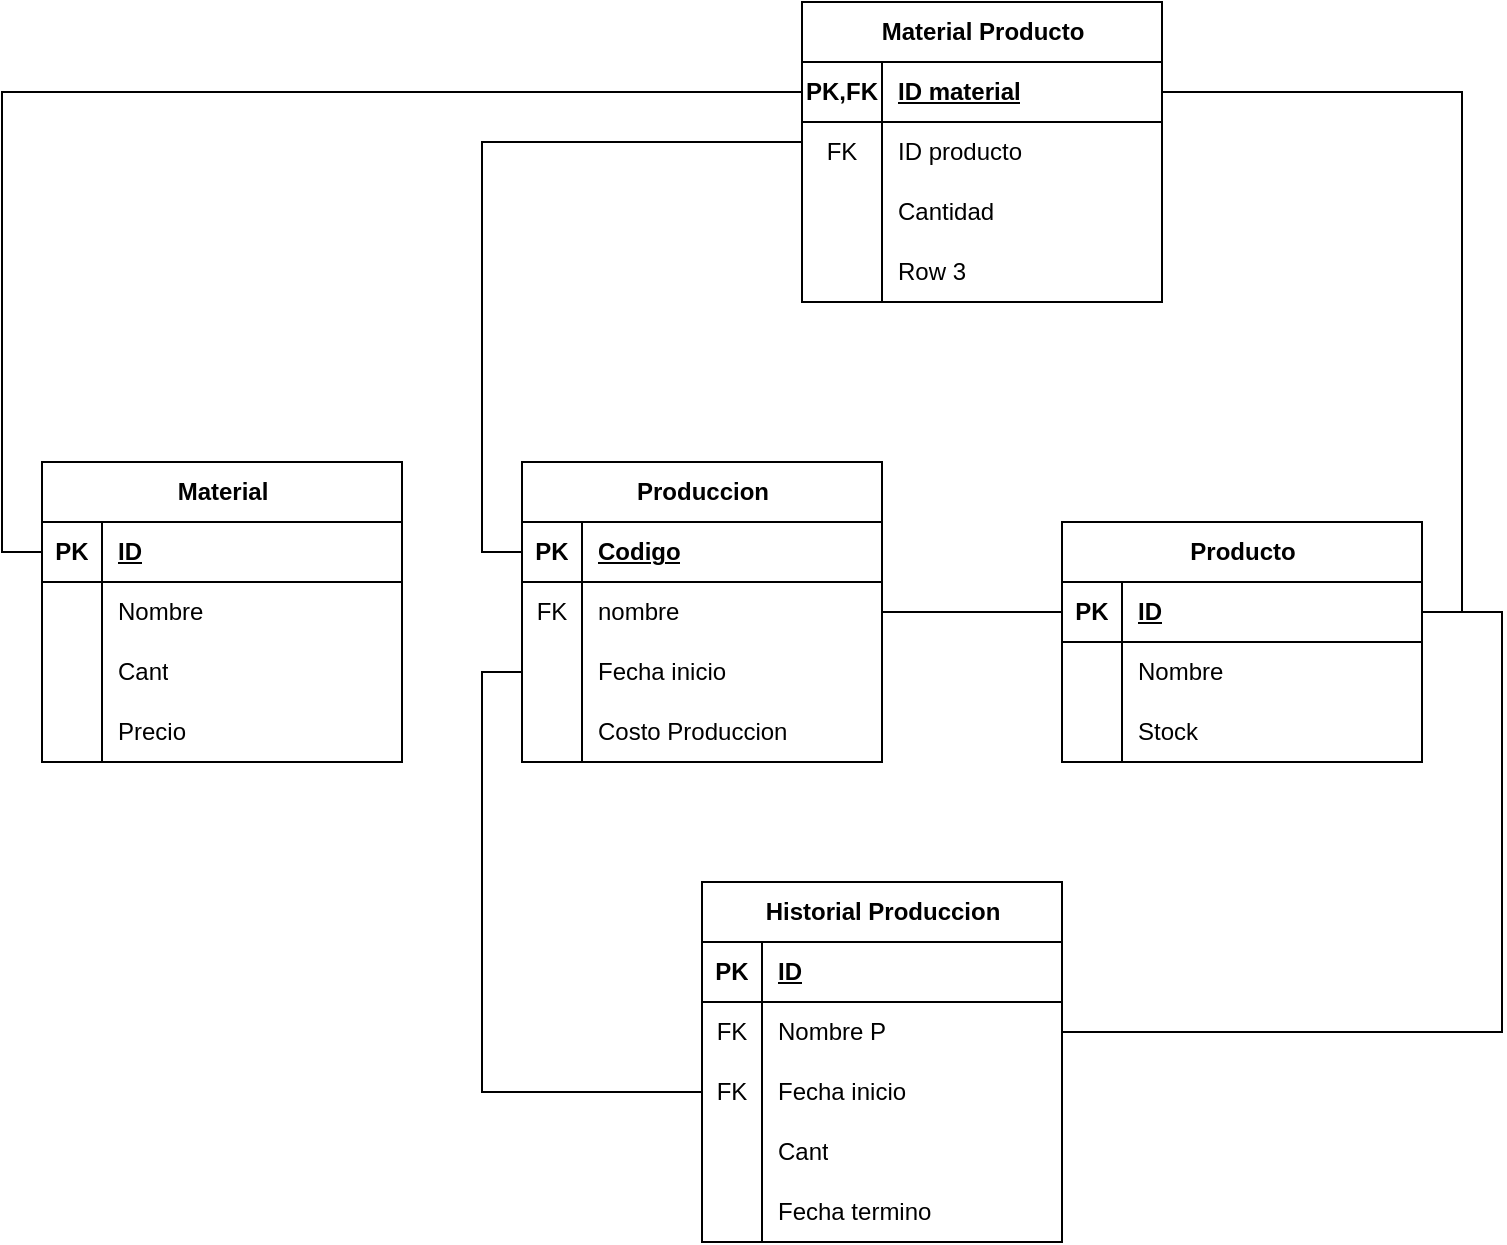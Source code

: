 <mxfile version="21.2.1" type="device">
  <diagram name="Página-1" id="H5pTUUYNQOVA3kppcQFs">
    <mxGraphModel dx="1406" dy="767" grid="1" gridSize="10" guides="1" tooltips="1" connect="1" arrows="1" fold="1" page="1" pageScale="1" pageWidth="1700" pageHeight="1100" math="0" shadow="0">
      <root>
        <mxCell id="0" />
        <mxCell id="1" parent="0" />
        <mxCell id="luAQxWlrAl-WyhgfanhJ-4" value="Producto" style="shape=table;startSize=30;container=1;collapsible=1;childLayout=tableLayout;fixedRows=1;rowLines=0;fontStyle=1;align=center;resizeLast=1;html=1;" vertex="1" parent="1">
          <mxGeometry x="780" y="540" width="180" height="120" as="geometry" />
        </mxCell>
        <mxCell id="luAQxWlrAl-WyhgfanhJ-5" value="" style="shape=tableRow;horizontal=0;startSize=0;swimlaneHead=0;swimlaneBody=0;fillColor=none;collapsible=0;dropTarget=0;points=[[0,0.5],[1,0.5]];portConstraint=eastwest;top=0;left=0;right=0;bottom=1;" vertex="1" parent="luAQxWlrAl-WyhgfanhJ-4">
          <mxGeometry y="30" width="180" height="30" as="geometry" />
        </mxCell>
        <mxCell id="luAQxWlrAl-WyhgfanhJ-6" value="PK" style="shape=partialRectangle;connectable=0;fillColor=none;top=0;left=0;bottom=0;right=0;fontStyle=1;overflow=hidden;whiteSpace=wrap;html=1;" vertex="1" parent="luAQxWlrAl-WyhgfanhJ-5">
          <mxGeometry width="30" height="30" as="geometry">
            <mxRectangle width="30" height="30" as="alternateBounds" />
          </mxGeometry>
        </mxCell>
        <mxCell id="luAQxWlrAl-WyhgfanhJ-7" value="ID" style="shape=partialRectangle;connectable=0;fillColor=none;top=0;left=0;bottom=0;right=0;align=left;spacingLeft=6;fontStyle=5;overflow=hidden;whiteSpace=wrap;html=1;" vertex="1" parent="luAQxWlrAl-WyhgfanhJ-5">
          <mxGeometry x="30" width="150" height="30" as="geometry">
            <mxRectangle width="150" height="30" as="alternateBounds" />
          </mxGeometry>
        </mxCell>
        <mxCell id="luAQxWlrAl-WyhgfanhJ-8" value="" style="shape=tableRow;horizontal=0;startSize=0;swimlaneHead=0;swimlaneBody=0;fillColor=none;collapsible=0;dropTarget=0;points=[[0,0.5],[1,0.5]];portConstraint=eastwest;top=0;left=0;right=0;bottom=0;" vertex="1" parent="luAQxWlrAl-WyhgfanhJ-4">
          <mxGeometry y="60" width="180" height="30" as="geometry" />
        </mxCell>
        <mxCell id="luAQxWlrAl-WyhgfanhJ-9" value="" style="shape=partialRectangle;connectable=0;fillColor=none;top=0;left=0;bottom=0;right=0;editable=1;overflow=hidden;whiteSpace=wrap;html=1;" vertex="1" parent="luAQxWlrAl-WyhgfanhJ-8">
          <mxGeometry width="30" height="30" as="geometry">
            <mxRectangle width="30" height="30" as="alternateBounds" />
          </mxGeometry>
        </mxCell>
        <mxCell id="luAQxWlrAl-WyhgfanhJ-10" value="Nombre" style="shape=partialRectangle;connectable=0;fillColor=none;top=0;left=0;bottom=0;right=0;align=left;spacingLeft=6;overflow=hidden;whiteSpace=wrap;html=1;" vertex="1" parent="luAQxWlrAl-WyhgfanhJ-8">
          <mxGeometry x="30" width="150" height="30" as="geometry">
            <mxRectangle width="150" height="30" as="alternateBounds" />
          </mxGeometry>
        </mxCell>
        <mxCell id="luAQxWlrAl-WyhgfanhJ-11" value="" style="shape=tableRow;horizontal=0;startSize=0;swimlaneHead=0;swimlaneBody=0;fillColor=none;collapsible=0;dropTarget=0;points=[[0,0.5],[1,0.5]];portConstraint=eastwest;top=0;left=0;right=0;bottom=0;" vertex="1" parent="luAQxWlrAl-WyhgfanhJ-4">
          <mxGeometry y="90" width="180" height="30" as="geometry" />
        </mxCell>
        <mxCell id="luAQxWlrAl-WyhgfanhJ-12" value="" style="shape=partialRectangle;connectable=0;fillColor=none;top=0;left=0;bottom=0;right=0;editable=1;overflow=hidden;whiteSpace=wrap;html=1;" vertex="1" parent="luAQxWlrAl-WyhgfanhJ-11">
          <mxGeometry width="30" height="30" as="geometry">
            <mxRectangle width="30" height="30" as="alternateBounds" />
          </mxGeometry>
        </mxCell>
        <mxCell id="luAQxWlrAl-WyhgfanhJ-13" value="Stock" style="shape=partialRectangle;connectable=0;fillColor=none;top=0;left=0;bottom=0;right=0;align=left;spacingLeft=6;overflow=hidden;whiteSpace=wrap;html=1;" vertex="1" parent="luAQxWlrAl-WyhgfanhJ-11">
          <mxGeometry x="30" width="150" height="30" as="geometry">
            <mxRectangle width="150" height="30" as="alternateBounds" />
          </mxGeometry>
        </mxCell>
        <mxCell id="luAQxWlrAl-WyhgfanhJ-21" value="Produccion" style="shape=table;startSize=30;container=1;collapsible=1;childLayout=tableLayout;fixedRows=1;rowLines=0;fontStyle=1;align=center;resizeLast=1;html=1;" vertex="1" parent="1">
          <mxGeometry x="510" y="510" width="180" height="150" as="geometry" />
        </mxCell>
        <mxCell id="luAQxWlrAl-WyhgfanhJ-22" value="" style="shape=tableRow;horizontal=0;startSize=0;swimlaneHead=0;swimlaneBody=0;fillColor=none;collapsible=0;dropTarget=0;points=[[0,0.5],[1,0.5]];portConstraint=eastwest;top=0;left=0;right=0;bottom=1;" vertex="1" parent="luAQxWlrAl-WyhgfanhJ-21">
          <mxGeometry y="30" width="180" height="30" as="geometry" />
        </mxCell>
        <mxCell id="luAQxWlrAl-WyhgfanhJ-23" value="PK" style="shape=partialRectangle;connectable=0;fillColor=none;top=0;left=0;bottom=0;right=0;fontStyle=1;overflow=hidden;whiteSpace=wrap;html=1;" vertex="1" parent="luAQxWlrAl-WyhgfanhJ-22">
          <mxGeometry width="30" height="30" as="geometry">
            <mxRectangle width="30" height="30" as="alternateBounds" />
          </mxGeometry>
        </mxCell>
        <mxCell id="luAQxWlrAl-WyhgfanhJ-24" value="Codigo" style="shape=partialRectangle;connectable=0;fillColor=none;top=0;left=0;bottom=0;right=0;align=left;spacingLeft=6;fontStyle=5;overflow=hidden;whiteSpace=wrap;html=1;" vertex="1" parent="luAQxWlrAl-WyhgfanhJ-22">
          <mxGeometry x="30" width="150" height="30" as="geometry">
            <mxRectangle width="150" height="30" as="alternateBounds" />
          </mxGeometry>
        </mxCell>
        <mxCell id="luAQxWlrAl-WyhgfanhJ-25" value="" style="shape=tableRow;horizontal=0;startSize=0;swimlaneHead=0;swimlaneBody=0;fillColor=none;collapsible=0;dropTarget=0;points=[[0,0.5],[1,0.5]];portConstraint=eastwest;top=0;left=0;right=0;bottom=0;" vertex="1" parent="luAQxWlrAl-WyhgfanhJ-21">
          <mxGeometry y="60" width="180" height="30" as="geometry" />
        </mxCell>
        <mxCell id="luAQxWlrAl-WyhgfanhJ-26" value="FK" style="shape=partialRectangle;connectable=0;fillColor=none;top=0;left=0;bottom=0;right=0;editable=1;overflow=hidden;whiteSpace=wrap;html=1;" vertex="1" parent="luAQxWlrAl-WyhgfanhJ-25">
          <mxGeometry width="30" height="30" as="geometry">
            <mxRectangle width="30" height="30" as="alternateBounds" />
          </mxGeometry>
        </mxCell>
        <mxCell id="luAQxWlrAl-WyhgfanhJ-27" value="nombre" style="shape=partialRectangle;connectable=0;fillColor=none;top=0;left=0;bottom=0;right=0;align=left;spacingLeft=6;overflow=hidden;whiteSpace=wrap;html=1;" vertex="1" parent="luAQxWlrAl-WyhgfanhJ-25">
          <mxGeometry x="30" width="150" height="30" as="geometry">
            <mxRectangle width="150" height="30" as="alternateBounds" />
          </mxGeometry>
        </mxCell>
        <mxCell id="luAQxWlrAl-WyhgfanhJ-28" value="" style="shape=tableRow;horizontal=0;startSize=0;swimlaneHead=0;swimlaneBody=0;fillColor=none;collapsible=0;dropTarget=0;points=[[0,0.5],[1,0.5]];portConstraint=eastwest;top=0;left=0;right=0;bottom=0;" vertex="1" parent="luAQxWlrAl-WyhgfanhJ-21">
          <mxGeometry y="90" width="180" height="30" as="geometry" />
        </mxCell>
        <mxCell id="luAQxWlrAl-WyhgfanhJ-29" value="" style="shape=partialRectangle;connectable=0;fillColor=none;top=0;left=0;bottom=0;right=0;editable=1;overflow=hidden;whiteSpace=wrap;html=1;" vertex="1" parent="luAQxWlrAl-WyhgfanhJ-28">
          <mxGeometry width="30" height="30" as="geometry">
            <mxRectangle width="30" height="30" as="alternateBounds" />
          </mxGeometry>
        </mxCell>
        <mxCell id="luAQxWlrAl-WyhgfanhJ-30" value="Fecha inicio" style="shape=partialRectangle;connectable=0;fillColor=none;top=0;left=0;bottom=0;right=0;align=left;spacingLeft=6;overflow=hidden;whiteSpace=wrap;html=1;" vertex="1" parent="luAQxWlrAl-WyhgfanhJ-28">
          <mxGeometry x="30" width="150" height="30" as="geometry">
            <mxRectangle width="150" height="30" as="alternateBounds" />
          </mxGeometry>
        </mxCell>
        <mxCell id="luAQxWlrAl-WyhgfanhJ-76" style="shape=tableRow;horizontal=0;startSize=0;swimlaneHead=0;swimlaneBody=0;fillColor=none;collapsible=0;dropTarget=0;points=[[0,0.5],[1,0.5]];portConstraint=eastwest;top=0;left=0;right=0;bottom=0;" vertex="1" parent="luAQxWlrAl-WyhgfanhJ-21">
          <mxGeometry y="120" width="180" height="30" as="geometry" />
        </mxCell>
        <mxCell id="luAQxWlrAl-WyhgfanhJ-77" style="shape=partialRectangle;connectable=0;fillColor=none;top=0;left=0;bottom=0;right=0;editable=1;overflow=hidden;whiteSpace=wrap;html=1;" vertex="1" parent="luAQxWlrAl-WyhgfanhJ-76">
          <mxGeometry width="30" height="30" as="geometry">
            <mxRectangle width="30" height="30" as="alternateBounds" />
          </mxGeometry>
        </mxCell>
        <mxCell id="luAQxWlrAl-WyhgfanhJ-78" value="Costo Produccion" style="shape=partialRectangle;connectable=0;fillColor=none;top=0;left=0;bottom=0;right=0;align=left;spacingLeft=6;overflow=hidden;whiteSpace=wrap;html=1;" vertex="1" parent="luAQxWlrAl-WyhgfanhJ-76">
          <mxGeometry x="30" width="150" height="30" as="geometry">
            <mxRectangle width="150" height="30" as="alternateBounds" />
          </mxGeometry>
        </mxCell>
        <mxCell id="luAQxWlrAl-WyhgfanhJ-34" style="edgeStyle=orthogonalEdgeStyle;rounded=0;orthogonalLoop=1;jettySize=auto;html=1;endArrow=none;endFill=0;" edge="1" parent="1" source="luAQxWlrAl-WyhgfanhJ-25" target="luAQxWlrAl-WyhgfanhJ-5">
          <mxGeometry relative="1" as="geometry" />
        </mxCell>
        <mxCell id="luAQxWlrAl-WyhgfanhJ-44" value="Historial Produccion" style="shape=table;startSize=30;container=1;collapsible=1;childLayout=tableLayout;fixedRows=1;rowLines=0;fontStyle=1;align=center;resizeLast=1;html=1;" vertex="1" parent="1">
          <mxGeometry x="600" y="720" width="180" height="180" as="geometry" />
        </mxCell>
        <mxCell id="luAQxWlrAl-WyhgfanhJ-45" value="" style="shape=tableRow;horizontal=0;startSize=0;swimlaneHead=0;swimlaneBody=0;fillColor=none;collapsible=0;dropTarget=0;points=[[0,0.5],[1,0.5]];portConstraint=eastwest;top=0;left=0;right=0;bottom=1;" vertex="1" parent="luAQxWlrAl-WyhgfanhJ-44">
          <mxGeometry y="30" width="180" height="30" as="geometry" />
        </mxCell>
        <mxCell id="luAQxWlrAl-WyhgfanhJ-46" value="PK" style="shape=partialRectangle;connectable=0;fillColor=none;top=0;left=0;bottom=0;right=0;fontStyle=1;overflow=hidden;whiteSpace=wrap;html=1;" vertex="1" parent="luAQxWlrAl-WyhgfanhJ-45">
          <mxGeometry width="30" height="30" as="geometry">
            <mxRectangle width="30" height="30" as="alternateBounds" />
          </mxGeometry>
        </mxCell>
        <mxCell id="luAQxWlrAl-WyhgfanhJ-47" value="ID" style="shape=partialRectangle;connectable=0;fillColor=none;top=0;left=0;bottom=0;right=0;align=left;spacingLeft=6;fontStyle=5;overflow=hidden;whiteSpace=wrap;html=1;" vertex="1" parent="luAQxWlrAl-WyhgfanhJ-45">
          <mxGeometry x="30" width="150" height="30" as="geometry">
            <mxRectangle width="150" height="30" as="alternateBounds" />
          </mxGeometry>
        </mxCell>
        <mxCell id="luAQxWlrAl-WyhgfanhJ-48" value="" style="shape=tableRow;horizontal=0;startSize=0;swimlaneHead=0;swimlaneBody=0;fillColor=none;collapsible=0;dropTarget=0;points=[[0,0.5],[1,0.5]];portConstraint=eastwest;top=0;left=0;right=0;bottom=0;" vertex="1" parent="luAQxWlrAl-WyhgfanhJ-44">
          <mxGeometry y="60" width="180" height="30" as="geometry" />
        </mxCell>
        <mxCell id="luAQxWlrAl-WyhgfanhJ-49" value="FK" style="shape=partialRectangle;connectable=0;fillColor=none;top=0;left=0;bottom=0;right=0;editable=1;overflow=hidden;whiteSpace=wrap;html=1;" vertex="1" parent="luAQxWlrAl-WyhgfanhJ-48">
          <mxGeometry width="30" height="30" as="geometry">
            <mxRectangle width="30" height="30" as="alternateBounds" />
          </mxGeometry>
        </mxCell>
        <mxCell id="luAQxWlrAl-WyhgfanhJ-50" value="Nombre P" style="shape=partialRectangle;connectable=0;fillColor=none;top=0;left=0;bottom=0;right=0;align=left;spacingLeft=6;overflow=hidden;whiteSpace=wrap;html=1;" vertex="1" parent="luAQxWlrAl-WyhgfanhJ-48">
          <mxGeometry x="30" width="150" height="30" as="geometry">
            <mxRectangle width="150" height="30" as="alternateBounds" />
          </mxGeometry>
        </mxCell>
        <mxCell id="luAQxWlrAl-WyhgfanhJ-54" value="" style="shape=tableRow;horizontal=0;startSize=0;swimlaneHead=0;swimlaneBody=0;fillColor=none;collapsible=0;dropTarget=0;points=[[0,0.5],[1,0.5]];portConstraint=eastwest;top=0;left=0;right=0;bottom=0;" vertex="1" parent="luAQxWlrAl-WyhgfanhJ-44">
          <mxGeometry y="90" width="180" height="30" as="geometry" />
        </mxCell>
        <mxCell id="luAQxWlrAl-WyhgfanhJ-55" value="FK" style="shape=partialRectangle;connectable=0;fillColor=none;top=0;left=0;bottom=0;right=0;editable=1;overflow=hidden;whiteSpace=wrap;html=1;" vertex="1" parent="luAQxWlrAl-WyhgfanhJ-54">
          <mxGeometry width="30" height="30" as="geometry">
            <mxRectangle width="30" height="30" as="alternateBounds" />
          </mxGeometry>
        </mxCell>
        <mxCell id="luAQxWlrAl-WyhgfanhJ-56" value="Fecha inicio" style="shape=partialRectangle;connectable=0;fillColor=none;top=0;left=0;bottom=0;right=0;align=left;spacingLeft=6;overflow=hidden;whiteSpace=wrap;html=1;" vertex="1" parent="luAQxWlrAl-WyhgfanhJ-54">
          <mxGeometry x="30" width="150" height="30" as="geometry">
            <mxRectangle width="150" height="30" as="alternateBounds" />
          </mxGeometry>
        </mxCell>
        <mxCell id="luAQxWlrAl-WyhgfanhJ-51" value="" style="shape=tableRow;horizontal=0;startSize=0;swimlaneHead=0;swimlaneBody=0;fillColor=none;collapsible=0;dropTarget=0;points=[[0,0.5],[1,0.5]];portConstraint=eastwest;top=0;left=0;right=0;bottom=0;" vertex="1" parent="luAQxWlrAl-WyhgfanhJ-44">
          <mxGeometry y="120" width="180" height="30" as="geometry" />
        </mxCell>
        <mxCell id="luAQxWlrAl-WyhgfanhJ-52" value="" style="shape=partialRectangle;connectable=0;fillColor=none;top=0;left=0;bottom=0;right=0;editable=1;overflow=hidden;whiteSpace=wrap;html=1;" vertex="1" parent="luAQxWlrAl-WyhgfanhJ-51">
          <mxGeometry width="30" height="30" as="geometry">
            <mxRectangle width="30" height="30" as="alternateBounds" />
          </mxGeometry>
        </mxCell>
        <mxCell id="luAQxWlrAl-WyhgfanhJ-53" value="Cant" style="shape=partialRectangle;connectable=0;fillColor=none;top=0;left=0;bottom=0;right=0;align=left;spacingLeft=6;overflow=hidden;whiteSpace=wrap;html=1;" vertex="1" parent="luAQxWlrAl-WyhgfanhJ-51">
          <mxGeometry x="30" width="150" height="30" as="geometry">
            <mxRectangle width="150" height="30" as="alternateBounds" />
          </mxGeometry>
        </mxCell>
        <mxCell id="luAQxWlrAl-WyhgfanhJ-57" value="" style="shape=tableRow;horizontal=0;startSize=0;swimlaneHead=0;swimlaneBody=0;fillColor=none;collapsible=0;dropTarget=0;points=[[0,0.5],[1,0.5]];portConstraint=eastwest;top=0;left=0;right=0;bottom=0;" vertex="1" parent="luAQxWlrAl-WyhgfanhJ-44">
          <mxGeometry y="150" width="180" height="30" as="geometry" />
        </mxCell>
        <mxCell id="luAQxWlrAl-WyhgfanhJ-58" value="" style="shape=partialRectangle;connectable=0;fillColor=none;top=0;left=0;bottom=0;right=0;editable=1;overflow=hidden;whiteSpace=wrap;html=1;" vertex="1" parent="luAQxWlrAl-WyhgfanhJ-57">
          <mxGeometry width="30" height="30" as="geometry">
            <mxRectangle width="30" height="30" as="alternateBounds" />
          </mxGeometry>
        </mxCell>
        <mxCell id="luAQxWlrAl-WyhgfanhJ-59" value="Fecha termino" style="shape=partialRectangle;connectable=0;fillColor=none;top=0;left=0;bottom=0;right=0;align=left;spacingLeft=6;overflow=hidden;whiteSpace=wrap;html=1;" vertex="1" parent="luAQxWlrAl-WyhgfanhJ-57">
          <mxGeometry x="30" width="150" height="30" as="geometry">
            <mxRectangle width="150" height="30" as="alternateBounds" />
          </mxGeometry>
        </mxCell>
        <mxCell id="luAQxWlrAl-WyhgfanhJ-60" style="edgeStyle=orthogonalEdgeStyle;rounded=0;orthogonalLoop=1;jettySize=auto;html=1;entryX=1;entryY=0.5;entryDx=0;entryDy=0;endArrow=none;endFill=0;" edge="1" parent="1" source="luAQxWlrAl-WyhgfanhJ-48" target="luAQxWlrAl-WyhgfanhJ-5">
          <mxGeometry relative="1" as="geometry">
            <Array as="points">
              <mxPoint x="1000" y="795" />
              <mxPoint x="1000" y="585" />
            </Array>
          </mxGeometry>
        </mxCell>
        <mxCell id="luAQxWlrAl-WyhgfanhJ-61" style="edgeStyle=orthogonalEdgeStyle;rounded=0;orthogonalLoop=1;jettySize=auto;html=1;entryX=0;entryY=0.5;entryDx=0;entryDy=0;endArrow=none;endFill=0;" edge="1" parent="1" source="luAQxWlrAl-WyhgfanhJ-54" target="luAQxWlrAl-WyhgfanhJ-28">
          <mxGeometry relative="1" as="geometry" />
        </mxCell>
        <mxCell id="luAQxWlrAl-WyhgfanhJ-62" value="Material" style="shape=table;startSize=30;container=1;collapsible=1;childLayout=tableLayout;fixedRows=1;rowLines=0;fontStyle=1;align=center;resizeLast=1;html=1;" vertex="1" parent="1">
          <mxGeometry x="270" y="510" width="180" height="150" as="geometry" />
        </mxCell>
        <mxCell id="luAQxWlrAl-WyhgfanhJ-63" value="" style="shape=tableRow;horizontal=0;startSize=0;swimlaneHead=0;swimlaneBody=0;fillColor=none;collapsible=0;dropTarget=0;points=[[0,0.5],[1,0.5]];portConstraint=eastwest;top=0;left=0;right=0;bottom=1;" vertex="1" parent="luAQxWlrAl-WyhgfanhJ-62">
          <mxGeometry y="30" width="180" height="30" as="geometry" />
        </mxCell>
        <mxCell id="luAQxWlrAl-WyhgfanhJ-64" value="PK" style="shape=partialRectangle;connectable=0;fillColor=none;top=0;left=0;bottom=0;right=0;fontStyle=1;overflow=hidden;whiteSpace=wrap;html=1;" vertex="1" parent="luAQxWlrAl-WyhgfanhJ-63">
          <mxGeometry width="30" height="30" as="geometry">
            <mxRectangle width="30" height="30" as="alternateBounds" />
          </mxGeometry>
        </mxCell>
        <mxCell id="luAQxWlrAl-WyhgfanhJ-65" value="ID" style="shape=partialRectangle;connectable=0;fillColor=none;top=0;left=0;bottom=0;right=0;align=left;spacingLeft=6;fontStyle=5;overflow=hidden;whiteSpace=wrap;html=1;" vertex="1" parent="luAQxWlrAl-WyhgfanhJ-63">
          <mxGeometry x="30" width="150" height="30" as="geometry">
            <mxRectangle width="150" height="30" as="alternateBounds" />
          </mxGeometry>
        </mxCell>
        <mxCell id="luAQxWlrAl-WyhgfanhJ-66" value="" style="shape=tableRow;horizontal=0;startSize=0;swimlaneHead=0;swimlaneBody=0;fillColor=none;collapsible=0;dropTarget=0;points=[[0,0.5],[1,0.5]];portConstraint=eastwest;top=0;left=0;right=0;bottom=0;" vertex="1" parent="luAQxWlrAl-WyhgfanhJ-62">
          <mxGeometry y="60" width="180" height="30" as="geometry" />
        </mxCell>
        <mxCell id="luAQxWlrAl-WyhgfanhJ-67" value="" style="shape=partialRectangle;connectable=0;fillColor=none;top=0;left=0;bottom=0;right=0;editable=1;overflow=hidden;whiteSpace=wrap;html=1;" vertex="1" parent="luAQxWlrAl-WyhgfanhJ-66">
          <mxGeometry width="30" height="30" as="geometry">
            <mxRectangle width="30" height="30" as="alternateBounds" />
          </mxGeometry>
        </mxCell>
        <mxCell id="luAQxWlrAl-WyhgfanhJ-68" value="Nombre" style="shape=partialRectangle;connectable=0;fillColor=none;top=0;left=0;bottom=0;right=0;align=left;spacingLeft=6;overflow=hidden;whiteSpace=wrap;html=1;" vertex="1" parent="luAQxWlrAl-WyhgfanhJ-66">
          <mxGeometry x="30" width="150" height="30" as="geometry">
            <mxRectangle width="150" height="30" as="alternateBounds" />
          </mxGeometry>
        </mxCell>
        <mxCell id="luAQxWlrAl-WyhgfanhJ-85" value="" style="shape=tableRow;horizontal=0;startSize=0;swimlaneHead=0;swimlaneBody=0;fillColor=none;collapsible=0;dropTarget=0;points=[[0,0.5],[1,0.5]];portConstraint=eastwest;top=0;left=0;right=0;bottom=0;" vertex="1" parent="luAQxWlrAl-WyhgfanhJ-62">
          <mxGeometry y="90" width="180" height="30" as="geometry" />
        </mxCell>
        <mxCell id="luAQxWlrAl-WyhgfanhJ-86" value="" style="shape=partialRectangle;connectable=0;fillColor=none;top=0;left=0;bottom=0;right=0;editable=1;overflow=hidden;whiteSpace=wrap;html=1;" vertex="1" parent="luAQxWlrAl-WyhgfanhJ-85">
          <mxGeometry width="30" height="30" as="geometry">
            <mxRectangle width="30" height="30" as="alternateBounds" />
          </mxGeometry>
        </mxCell>
        <mxCell id="luAQxWlrAl-WyhgfanhJ-87" value="Cant" style="shape=partialRectangle;connectable=0;fillColor=none;top=0;left=0;bottom=0;right=0;align=left;spacingLeft=6;overflow=hidden;whiteSpace=wrap;html=1;" vertex="1" parent="luAQxWlrAl-WyhgfanhJ-85">
          <mxGeometry x="30" width="150" height="30" as="geometry">
            <mxRectangle width="150" height="30" as="alternateBounds" />
          </mxGeometry>
        </mxCell>
        <mxCell id="luAQxWlrAl-WyhgfanhJ-72" value="" style="shape=tableRow;horizontal=0;startSize=0;swimlaneHead=0;swimlaneBody=0;fillColor=none;collapsible=0;dropTarget=0;points=[[0,0.5],[1,0.5]];portConstraint=eastwest;top=0;left=0;right=0;bottom=0;" vertex="1" parent="luAQxWlrAl-WyhgfanhJ-62">
          <mxGeometry y="120" width="180" height="30" as="geometry" />
        </mxCell>
        <mxCell id="luAQxWlrAl-WyhgfanhJ-73" value="" style="shape=partialRectangle;connectable=0;fillColor=none;top=0;left=0;bottom=0;right=0;editable=1;overflow=hidden;whiteSpace=wrap;html=1;" vertex="1" parent="luAQxWlrAl-WyhgfanhJ-72">
          <mxGeometry width="30" height="30" as="geometry">
            <mxRectangle width="30" height="30" as="alternateBounds" />
          </mxGeometry>
        </mxCell>
        <mxCell id="luAQxWlrAl-WyhgfanhJ-74" value="Precio" style="shape=partialRectangle;connectable=0;fillColor=none;top=0;left=0;bottom=0;right=0;align=left;spacingLeft=6;overflow=hidden;whiteSpace=wrap;html=1;" vertex="1" parent="luAQxWlrAl-WyhgfanhJ-72">
          <mxGeometry x="30" width="150" height="30" as="geometry">
            <mxRectangle width="150" height="30" as="alternateBounds" />
          </mxGeometry>
        </mxCell>
        <mxCell id="luAQxWlrAl-WyhgfanhJ-91" value="Material Producto" style="shape=table;startSize=30;container=1;collapsible=1;childLayout=tableLayout;fixedRows=1;rowLines=0;fontStyle=1;align=center;resizeLast=1;html=1;" vertex="1" parent="1">
          <mxGeometry x="650" y="280" width="180" height="150" as="geometry" />
        </mxCell>
        <mxCell id="luAQxWlrAl-WyhgfanhJ-92" value="" style="shape=tableRow;horizontal=0;startSize=0;swimlaneHead=0;swimlaneBody=0;fillColor=none;collapsible=0;dropTarget=0;points=[[0,0.5],[1,0.5]];portConstraint=eastwest;top=0;left=0;right=0;bottom=1;" vertex="1" parent="luAQxWlrAl-WyhgfanhJ-91">
          <mxGeometry y="30" width="180" height="30" as="geometry" />
        </mxCell>
        <mxCell id="luAQxWlrAl-WyhgfanhJ-93" value="PK,FK" style="shape=partialRectangle;connectable=0;fillColor=none;top=0;left=0;bottom=0;right=0;fontStyle=1;overflow=hidden;whiteSpace=wrap;html=1;" vertex="1" parent="luAQxWlrAl-WyhgfanhJ-92">
          <mxGeometry width="40" height="30" as="geometry">
            <mxRectangle width="40" height="30" as="alternateBounds" />
          </mxGeometry>
        </mxCell>
        <mxCell id="luAQxWlrAl-WyhgfanhJ-94" value="ID material" style="shape=partialRectangle;connectable=0;fillColor=none;top=0;left=0;bottom=0;right=0;align=left;spacingLeft=6;fontStyle=5;overflow=hidden;whiteSpace=wrap;html=1;" vertex="1" parent="luAQxWlrAl-WyhgfanhJ-92">
          <mxGeometry x="40" width="140" height="30" as="geometry">
            <mxRectangle width="140" height="30" as="alternateBounds" />
          </mxGeometry>
        </mxCell>
        <mxCell id="luAQxWlrAl-WyhgfanhJ-95" value="" style="shape=tableRow;horizontal=0;startSize=0;swimlaneHead=0;swimlaneBody=0;fillColor=none;collapsible=0;dropTarget=0;points=[[0,0.5],[1,0.5]];portConstraint=eastwest;top=0;left=0;right=0;bottom=0;" vertex="1" parent="luAQxWlrAl-WyhgfanhJ-91">
          <mxGeometry y="60" width="180" height="30" as="geometry" />
        </mxCell>
        <mxCell id="luAQxWlrAl-WyhgfanhJ-96" value="FK" style="shape=partialRectangle;connectable=0;fillColor=none;top=0;left=0;bottom=0;right=0;editable=1;overflow=hidden;whiteSpace=wrap;html=1;" vertex="1" parent="luAQxWlrAl-WyhgfanhJ-95">
          <mxGeometry width="40" height="30" as="geometry">
            <mxRectangle width="40" height="30" as="alternateBounds" />
          </mxGeometry>
        </mxCell>
        <mxCell id="luAQxWlrAl-WyhgfanhJ-97" value="ID producto" style="shape=partialRectangle;connectable=0;fillColor=none;top=0;left=0;bottom=0;right=0;align=left;spacingLeft=6;overflow=hidden;whiteSpace=wrap;html=1;" vertex="1" parent="luAQxWlrAl-WyhgfanhJ-95">
          <mxGeometry x="40" width="140" height="30" as="geometry">
            <mxRectangle width="140" height="30" as="alternateBounds" />
          </mxGeometry>
        </mxCell>
        <mxCell id="luAQxWlrAl-WyhgfanhJ-98" value="" style="shape=tableRow;horizontal=0;startSize=0;swimlaneHead=0;swimlaneBody=0;fillColor=none;collapsible=0;dropTarget=0;points=[[0,0.5],[1,0.5]];portConstraint=eastwest;top=0;left=0;right=0;bottom=0;" vertex="1" parent="luAQxWlrAl-WyhgfanhJ-91">
          <mxGeometry y="90" width="180" height="30" as="geometry" />
        </mxCell>
        <mxCell id="luAQxWlrAl-WyhgfanhJ-99" value="" style="shape=partialRectangle;connectable=0;fillColor=none;top=0;left=0;bottom=0;right=0;editable=1;overflow=hidden;whiteSpace=wrap;html=1;" vertex="1" parent="luAQxWlrAl-WyhgfanhJ-98">
          <mxGeometry width="40" height="30" as="geometry">
            <mxRectangle width="40" height="30" as="alternateBounds" />
          </mxGeometry>
        </mxCell>
        <mxCell id="luAQxWlrAl-WyhgfanhJ-100" value="Cantidad" style="shape=partialRectangle;connectable=0;fillColor=none;top=0;left=0;bottom=0;right=0;align=left;spacingLeft=6;overflow=hidden;whiteSpace=wrap;html=1;" vertex="1" parent="luAQxWlrAl-WyhgfanhJ-98">
          <mxGeometry x="40" width="140" height="30" as="geometry">
            <mxRectangle width="140" height="30" as="alternateBounds" />
          </mxGeometry>
        </mxCell>
        <mxCell id="luAQxWlrAl-WyhgfanhJ-101" value="" style="shape=tableRow;horizontal=0;startSize=0;swimlaneHead=0;swimlaneBody=0;fillColor=none;collapsible=0;dropTarget=0;points=[[0,0.5],[1,0.5]];portConstraint=eastwest;top=0;left=0;right=0;bottom=0;" vertex="1" parent="luAQxWlrAl-WyhgfanhJ-91">
          <mxGeometry y="120" width="180" height="30" as="geometry" />
        </mxCell>
        <mxCell id="luAQxWlrAl-WyhgfanhJ-102" value="" style="shape=partialRectangle;connectable=0;fillColor=none;top=0;left=0;bottom=0;right=0;editable=1;overflow=hidden;whiteSpace=wrap;html=1;" vertex="1" parent="luAQxWlrAl-WyhgfanhJ-101">
          <mxGeometry width="40" height="30" as="geometry">
            <mxRectangle width="40" height="30" as="alternateBounds" />
          </mxGeometry>
        </mxCell>
        <mxCell id="luAQxWlrAl-WyhgfanhJ-103" value="Row 3" style="shape=partialRectangle;connectable=0;fillColor=none;top=0;left=0;bottom=0;right=0;align=left;spacingLeft=6;overflow=hidden;whiteSpace=wrap;html=1;" vertex="1" parent="luAQxWlrAl-WyhgfanhJ-101">
          <mxGeometry x="40" width="140" height="30" as="geometry">
            <mxRectangle width="140" height="30" as="alternateBounds" />
          </mxGeometry>
        </mxCell>
        <mxCell id="luAQxWlrAl-WyhgfanhJ-107" style="edgeStyle=orthogonalEdgeStyle;rounded=0;orthogonalLoop=1;jettySize=auto;html=1;entryX=0;entryY=0.5;entryDx=0;entryDy=0;endArrow=none;endFill=0;" edge="1" parent="1" target="luAQxWlrAl-WyhgfanhJ-22">
          <mxGeometry relative="1" as="geometry">
            <mxPoint x="650" y="355" as="sourcePoint" />
            <Array as="points">
              <mxPoint x="650" y="350" />
              <mxPoint x="490" y="350" />
              <mxPoint x="490" y="555" />
            </Array>
          </mxGeometry>
        </mxCell>
        <mxCell id="luAQxWlrAl-WyhgfanhJ-108" style="edgeStyle=orthogonalEdgeStyle;rounded=0;orthogonalLoop=1;jettySize=auto;html=1;entryX=1;entryY=0.5;entryDx=0;entryDy=0;endArrow=none;endFill=0;" edge="1" parent="1" source="luAQxWlrAl-WyhgfanhJ-92" target="luAQxWlrAl-WyhgfanhJ-5">
          <mxGeometry relative="1" as="geometry" />
        </mxCell>
        <mxCell id="luAQxWlrAl-WyhgfanhJ-110" style="edgeStyle=orthogonalEdgeStyle;rounded=0;orthogonalLoop=1;jettySize=auto;html=1;entryX=0;entryY=0.5;entryDx=0;entryDy=0;endArrow=none;endFill=0;" edge="1" parent="1" source="luAQxWlrAl-WyhgfanhJ-92" target="luAQxWlrAl-WyhgfanhJ-63">
          <mxGeometry relative="1" as="geometry" />
        </mxCell>
      </root>
    </mxGraphModel>
  </diagram>
</mxfile>
